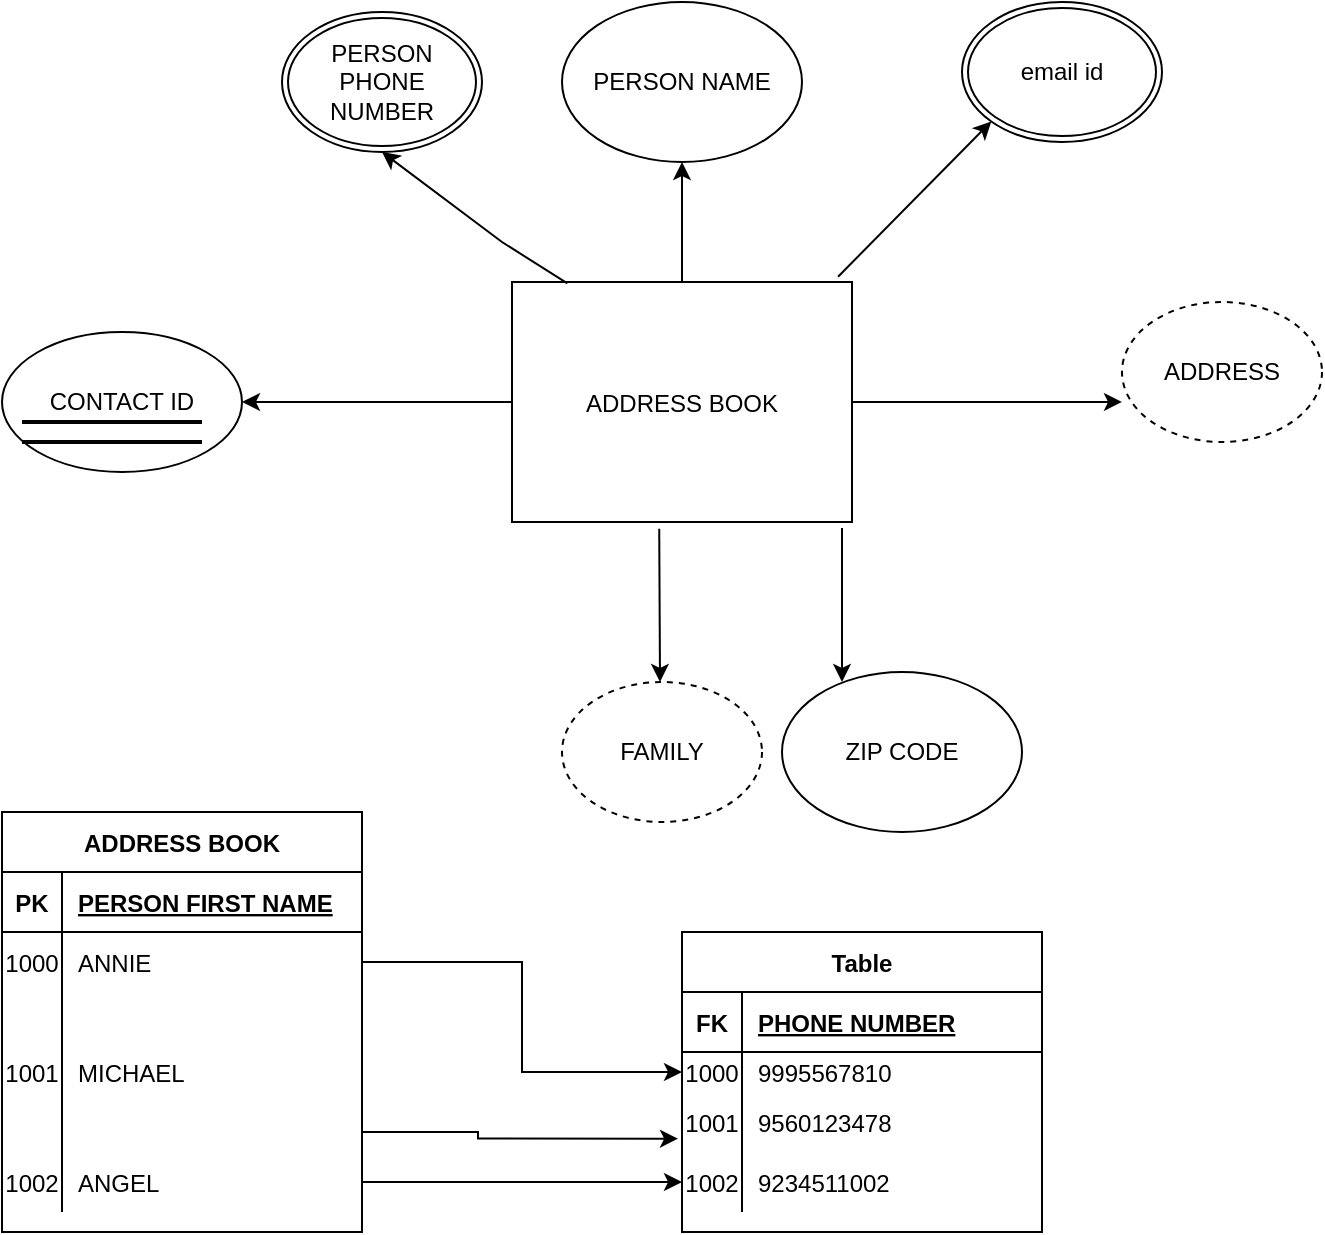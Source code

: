 <mxfile version="16.2.4" type="device"><diagram id="R2lEEEUBdFMjLlhIrx00" name="Page-1"><mxGraphModel dx="782" dy="436" grid="1" gridSize="10" guides="1" tooltips="1" connect="1" arrows="1" fold="1" page="1" pageScale="1" pageWidth="850" pageHeight="1100" math="0" shadow="0" extFonts="Permanent Marker^https://fonts.googleapis.com/css?family=Permanent+Marker"><root><mxCell id="0"/><mxCell id="1" parent="0"/><mxCell id="ecyY_JXDRhunUZYvuRBH-1" value="ADDRESS BOOK" style="EMPLOYEE" parent="1" vertex="1"><mxGeometry x="315" y="180" width="170" height="120" as="geometry"/></mxCell><mxCell id="ecyY_JXDRhunUZYvuRBH-2" value="PERSON NAME" style="ellipse;whiteSpace=wrap;html=1;strokeColor=#000000;" parent="1" vertex="1"><mxGeometry x="340" y="40" width="120" height="80" as="geometry"/></mxCell><mxCell id="ecyY_JXDRhunUZYvuRBH-4" value="" style="endArrow=classic;html=1;rounded=0;" parent="1" edge="1"><mxGeometry width="50" height="50" relative="1" as="geometry"><mxPoint x="400" y="180" as="sourcePoint"/><mxPoint x="400" y="120" as="targetPoint"/></mxGeometry></mxCell><mxCell id="ecyY_JXDRhunUZYvuRBH-8" value="email id" style="ellipse;shape=doubleEllipse;margin=3;whiteSpace=wrap;html=1;align=center;strokeColor=#000000;" parent="1" vertex="1"><mxGeometry x="540" y="40" width="100" height="70" as="geometry"/></mxCell><mxCell id="ecyY_JXDRhunUZYvuRBH-9" value="PERSON&lt;br&gt;PHONE NUMBER" style="ellipse;shape=doubleEllipse;margin=3;whiteSpace=wrap;html=1;align=center;strokeColor=#000000;" parent="1" vertex="1"><mxGeometry x="200" y="45" width="100" height="70" as="geometry"/></mxCell><mxCell id="ecyY_JXDRhunUZYvuRBH-10" value="FAMILY" style="ellipse;whiteSpace=wrap;html=1;align=center;dashed=1;strokeColor=#000000;" parent="1" vertex="1"><mxGeometry x="340" y="380" width="100" height="70" as="geometry"/></mxCell><mxCell id="ecyY_JXDRhunUZYvuRBH-11" value="ADDRESS" style="ellipse;whiteSpace=wrap;html=1;align=center;dashed=1;strokeColor=#000000;" parent="1" vertex="1"><mxGeometry x="620" y="190" width="100" height="70" as="geometry"/></mxCell><mxCell id="ecyY_JXDRhunUZYvuRBH-12" value="ZIP CODE" style="ellipse;whiteSpace=wrap;html=1;strokeColor=#000000;" parent="1" vertex="1"><mxGeometry x="450" y="375" width="120" height="80" as="geometry"/></mxCell><mxCell id="ecyY_JXDRhunUZYvuRBH-18" value="" style="line;strokeWidth=1;rotatable=0;dashed=0;labelPosition=right;align=left;verticalAlign=middle;spacingTop=0;spacingLeft=6;points=[];portConstraint=eastwest;" parent="1" vertex="1"><mxGeometry x="100" y="245" width="60" height="10" as="geometry"/></mxCell><mxCell id="ecyY_JXDRhunUZYvuRBH-19" value="" style="line;strokeWidth=1;rotatable=0;dashed=0;labelPosition=right;align=left;verticalAlign=middle;spacingTop=0;spacingLeft=6;points=[];portConstraint=eastwest;" parent="1" vertex="1"><mxGeometry x="80" y="240" width="60" height="20" as="geometry"/></mxCell><mxCell id="ecyY_JXDRhunUZYvuRBH-25" value="" style="endArrow=classic;html=1;rounded=0;exitX=0;exitY=0.5;exitDx=0;exitDy=0;" parent="1" source="ecyY_JXDRhunUZYvuRBH-1" edge="1"><mxGeometry width="50" height="50" relative="1" as="geometry"><mxPoint x="200" y="250" as="sourcePoint"/><mxPoint x="180" y="240" as="targetPoint"/></mxGeometry></mxCell><mxCell id="ecyY_JXDRhunUZYvuRBH-26" value="CONTACT ID" style="ellipse;whiteSpace=wrap;html=1;strokeColor=#000000;" parent="1" vertex="1"><mxGeometry x="60" y="205" width="120" height="70" as="geometry"/></mxCell><mxCell id="ecyY_JXDRhunUZYvuRBH-28" value="" style="line;strokeWidth=2;html=1;" parent="1" vertex="1"><mxGeometry x="70" y="255" width="90" height="10" as="geometry"/></mxCell><mxCell id="ecyY_JXDRhunUZYvuRBH-29" value="" style="line;strokeWidth=2;html=1;" parent="1" vertex="1"><mxGeometry x="70" y="245" width="90" height="10" as="geometry"/></mxCell><mxCell id="ecyY_JXDRhunUZYvuRBH-32" value="" style="endArrow=classic;html=1;rounded=0;entryX=0.5;entryY=1;entryDx=0;entryDy=0;exitX=0.163;exitY=0.006;exitDx=0;exitDy=0;exitPerimeter=0;" parent="1" source="ecyY_JXDRhunUZYvuRBH-1" target="ecyY_JXDRhunUZYvuRBH-9" edge="1"><mxGeometry width="50" height="50" relative="1" as="geometry"><mxPoint x="410" y="190" as="sourcePoint"/><mxPoint x="410" y="130" as="targetPoint"/><Array as="points"><mxPoint x="310" y="160"/></Array></mxGeometry></mxCell><mxCell id="ecyY_JXDRhunUZYvuRBH-34" value="" style="endArrow=classic;html=1;rounded=0;entryX=0;entryY=1;entryDx=0;entryDy=0;exitX=0.959;exitY=-0.022;exitDx=0;exitDy=0;exitPerimeter=0;" parent="1" source="ecyY_JXDRhunUZYvuRBH-1" target="ecyY_JXDRhunUZYvuRBH-8" edge="1"><mxGeometry width="50" height="50" relative="1" as="geometry"><mxPoint x="352.71" y="190.72" as="sourcePoint"/><mxPoint x="260" y="125" as="targetPoint"/><Array as="points"/></mxGeometry></mxCell><mxCell id="ecyY_JXDRhunUZYvuRBH-35" value="" style="endArrow=classic;html=1;rounded=0;entryX=0;entryY=0.714;entryDx=0;entryDy=0;entryPerimeter=0;exitX=1;exitY=0.5;exitDx=0;exitDy=0;" parent="1" source="ecyY_JXDRhunUZYvuRBH-1" target="ecyY_JXDRhunUZYvuRBH-11" edge="1"><mxGeometry width="50" height="50" relative="1" as="geometry"><mxPoint x="500" y="240" as="sourcePoint"/><mxPoint x="560.005" y="177.389" as="targetPoint"/><Array as="points"><mxPoint x="520" y="240"/><mxPoint x="510" y="240"/></Array></mxGeometry></mxCell><mxCell id="ecyY_JXDRhunUZYvuRBH-41" value="" style="endArrow=classic;html=1;rounded=0;exitX=0.433;exitY=1.028;exitDx=0;exitDy=0;exitPerimeter=0;" parent="1" source="ecyY_JXDRhunUZYvuRBH-1" edge="1"><mxGeometry width="50" height="50" relative="1" as="geometry"><mxPoint x="430" y="380" as="sourcePoint"/><mxPoint x="389" y="380" as="targetPoint"/></mxGeometry></mxCell><mxCell id="ecyY_JXDRhunUZYvuRBH-44" value="" style="endArrow=classic;html=1;rounded=0;" parent="1" edge="1"><mxGeometry width="50" height="50" relative="1" as="geometry"><mxPoint x="480" y="303" as="sourcePoint"/><mxPoint x="480" y="380" as="targetPoint"/><Array as="points"/></mxGeometry></mxCell><mxCell id="ecyY_JXDRhunUZYvuRBH-58" value="ADDRESS BOOK" style="shape=table;startSize=30;container=1;collapsible=1;childLayout=tableLayout;fixedRows=1;rowLines=0;fontStyle=1;align=center;resizeLast=1;strokeColor=#000000;" parent="1" vertex="1"><mxGeometry x="60" y="445" width="180" height="210" as="geometry"/></mxCell><mxCell id="ecyY_JXDRhunUZYvuRBH-59" value="" style="shape=tableRow;horizontal=0;startSize=0;swimlaneHead=0;swimlaneBody=0;fillColor=none;collapsible=0;dropTarget=0;points=[[0,0.5],[1,0.5]];portConstraint=eastwest;top=0;left=0;right=0;bottom=1;strokeColor=#000000;" parent="ecyY_JXDRhunUZYvuRBH-58" vertex="1"><mxGeometry y="30" width="180" height="30" as="geometry"/></mxCell><mxCell id="ecyY_JXDRhunUZYvuRBH-60" value="PK" style="shape=partialRectangle;connectable=0;fillColor=none;top=0;left=0;bottom=0;right=0;fontStyle=1;overflow=hidden;strokeColor=#000000;" parent="ecyY_JXDRhunUZYvuRBH-59" vertex="1"><mxGeometry width="30" height="30" as="geometry"><mxRectangle width="30" height="30" as="alternateBounds"/></mxGeometry></mxCell><mxCell id="ecyY_JXDRhunUZYvuRBH-61" value="PERSON FIRST NAME" style="shape=partialRectangle;connectable=0;fillColor=none;top=0;left=0;bottom=0;right=0;align=left;spacingLeft=6;fontStyle=5;overflow=hidden;strokeColor=#000000;" parent="ecyY_JXDRhunUZYvuRBH-59" vertex="1"><mxGeometry x="30" width="150" height="30" as="geometry"><mxRectangle width="150" height="30" as="alternateBounds"/></mxGeometry></mxCell><mxCell id="ecyY_JXDRhunUZYvuRBH-62" value="" style="shape=tableRow;horizontal=0;startSize=0;swimlaneHead=0;swimlaneBody=0;fillColor=none;collapsible=0;dropTarget=0;points=[[0,0.5],[1,0.5]];portConstraint=eastwest;top=0;left=0;right=0;bottom=0;strokeColor=#000000;" parent="ecyY_JXDRhunUZYvuRBH-58" vertex="1"><mxGeometry y="60" width="180" height="30" as="geometry"/></mxCell><mxCell id="ecyY_JXDRhunUZYvuRBH-63" value="1000" style="shape=partialRectangle;connectable=0;fillColor=none;top=0;left=0;bottom=0;right=0;editable=1;overflow=hidden;strokeColor=#000000;" parent="ecyY_JXDRhunUZYvuRBH-62" vertex="1"><mxGeometry width="30" height="30" as="geometry"><mxRectangle width="30" height="30" as="alternateBounds"/></mxGeometry></mxCell><mxCell id="ecyY_JXDRhunUZYvuRBH-64" value="ANNIE" style="shape=partialRectangle;connectable=0;fillColor=none;top=0;left=0;bottom=0;right=0;align=left;spacingLeft=6;overflow=hidden;strokeColor=#000000;" parent="ecyY_JXDRhunUZYvuRBH-62" vertex="1"><mxGeometry x="30" width="150" height="30" as="geometry"><mxRectangle width="150" height="30" as="alternateBounds"/></mxGeometry></mxCell><mxCell id="ecyY_JXDRhunUZYvuRBH-65" value="" style="shape=tableRow;horizontal=0;startSize=0;swimlaneHead=0;swimlaneBody=0;fillColor=none;collapsible=0;dropTarget=0;points=[[0,0.5],[1,0.5]];portConstraint=eastwest;top=0;left=0;right=0;bottom=0;strokeColor=#000000;" parent="ecyY_JXDRhunUZYvuRBH-58" vertex="1"><mxGeometry y="90" width="180" height="80" as="geometry"/></mxCell><mxCell id="ecyY_JXDRhunUZYvuRBH-66" value="1001" style="shape=partialRectangle;connectable=0;fillColor=none;top=0;left=0;bottom=0;right=0;editable=1;overflow=hidden;strokeColor=#000000;" parent="ecyY_JXDRhunUZYvuRBH-65" vertex="1"><mxGeometry width="30" height="80" as="geometry"><mxRectangle width="30" height="80" as="alternateBounds"/></mxGeometry></mxCell><mxCell id="ecyY_JXDRhunUZYvuRBH-67" value="MICHAEL" style="shape=partialRectangle;connectable=0;fillColor=none;top=0;left=0;bottom=0;right=0;align=left;spacingLeft=6;overflow=hidden;strokeColor=#000000;" parent="ecyY_JXDRhunUZYvuRBH-65" vertex="1"><mxGeometry x="30" width="150" height="80" as="geometry"><mxRectangle width="150" height="80" as="alternateBounds"/></mxGeometry></mxCell><mxCell id="ecyY_JXDRhunUZYvuRBH-68" value="" style="shape=tableRow;horizontal=0;startSize=0;swimlaneHead=0;swimlaneBody=0;fillColor=none;collapsible=0;dropTarget=0;points=[[0,0.5],[1,0.5]];portConstraint=eastwest;top=0;left=0;right=0;bottom=0;strokeColor=#000000;" parent="ecyY_JXDRhunUZYvuRBH-58" vertex="1"><mxGeometry y="170" width="180" height="30" as="geometry"/></mxCell><mxCell id="ecyY_JXDRhunUZYvuRBH-69" value="1002" style="shape=partialRectangle;connectable=0;fillColor=none;top=0;left=0;bottom=0;right=0;editable=1;overflow=hidden;strokeColor=#000000;" parent="ecyY_JXDRhunUZYvuRBH-68" vertex="1"><mxGeometry width="30" height="30" as="geometry"><mxRectangle width="30" height="30" as="alternateBounds"/></mxGeometry></mxCell><mxCell id="ecyY_JXDRhunUZYvuRBH-70" value="ANGEL" style="shape=partialRectangle;connectable=0;fillColor=none;top=0;left=0;bottom=0;right=0;align=left;spacingLeft=6;overflow=hidden;strokeColor=#000000;" parent="ecyY_JXDRhunUZYvuRBH-68" vertex="1"><mxGeometry x="30" width="150" height="30" as="geometry"><mxRectangle width="150" height="30" as="alternateBounds"/></mxGeometry></mxCell><mxCell id="ecyY_JXDRhunUZYvuRBH-110" value="Table" style="shape=table;startSize=30;container=1;collapsible=1;childLayout=tableLayout;fixedRows=1;rowLines=0;fontStyle=1;align=center;resizeLast=1;strokeColor=#000000;" parent="1" vertex="1"><mxGeometry x="400" y="505" width="180" height="150" as="geometry"/></mxCell><mxCell id="ecyY_JXDRhunUZYvuRBH-111" value="" style="shape=tableRow;horizontal=0;startSize=0;swimlaneHead=0;swimlaneBody=0;fillColor=none;collapsible=0;dropTarget=0;points=[[0,0.5],[1,0.5]];portConstraint=eastwest;top=0;left=0;right=0;bottom=1;strokeColor=#000000;" parent="ecyY_JXDRhunUZYvuRBH-110" vertex="1"><mxGeometry y="30" width="180" height="30" as="geometry"/></mxCell><mxCell id="ecyY_JXDRhunUZYvuRBH-112" value="FK" style="shape=partialRectangle;connectable=0;fillColor=none;top=0;left=0;bottom=0;right=0;fontStyle=1;overflow=hidden;strokeColor=#000000;" parent="ecyY_JXDRhunUZYvuRBH-111" vertex="1"><mxGeometry width="30" height="30" as="geometry"><mxRectangle width="30" height="30" as="alternateBounds"/></mxGeometry></mxCell><mxCell id="ecyY_JXDRhunUZYvuRBH-113" value="PHONE NUMBER" style="shape=partialRectangle;connectable=0;fillColor=none;top=0;left=0;bottom=0;right=0;align=left;spacingLeft=6;fontStyle=5;overflow=hidden;strokeColor=#000000;" parent="ecyY_JXDRhunUZYvuRBH-111" vertex="1"><mxGeometry x="30" width="150" height="30" as="geometry"><mxRectangle width="150" height="30" as="alternateBounds"/></mxGeometry></mxCell><mxCell id="ecyY_JXDRhunUZYvuRBH-114" value="" style="shape=tableRow;horizontal=0;startSize=0;swimlaneHead=0;swimlaneBody=0;fillColor=none;collapsible=0;dropTarget=0;points=[[0,0.5],[1,0.5]];portConstraint=eastwest;top=0;left=0;right=0;bottom=0;strokeColor=#000000;" parent="ecyY_JXDRhunUZYvuRBH-110" vertex="1"><mxGeometry y="60" width="180" height="20" as="geometry"/></mxCell><mxCell id="ecyY_JXDRhunUZYvuRBH-115" value="1000" style="shape=partialRectangle;connectable=0;fillColor=none;top=0;left=0;bottom=0;right=0;editable=1;overflow=hidden;strokeColor=#000000;" parent="ecyY_JXDRhunUZYvuRBH-114" vertex="1"><mxGeometry width="30" height="20" as="geometry"><mxRectangle width="30" height="20" as="alternateBounds"/></mxGeometry></mxCell><mxCell id="ecyY_JXDRhunUZYvuRBH-116" value="9995567810" style="shape=partialRectangle;connectable=0;fillColor=none;top=0;left=0;bottom=0;right=0;align=left;spacingLeft=6;overflow=hidden;strokeColor=#000000;" parent="ecyY_JXDRhunUZYvuRBH-114" vertex="1"><mxGeometry x="30" width="150" height="20" as="geometry"><mxRectangle width="150" height="20" as="alternateBounds"/></mxGeometry></mxCell><mxCell id="ecyY_JXDRhunUZYvuRBH-117" value="" style="shape=tableRow;horizontal=0;startSize=0;swimlaneHead=0;swimlaneBody=0;fillColor=none;collapsible=0;dropTarget=0;points=[[0,0.5],[1,0.5]];portConstraint=eastwest;top=0;left=0;right=0;bottom=0;strokeColor=#000000;" parent="ecyY_JXDRhunUZYvuRBH-110" vertex="1"><mxGeometry y="80" width="180" height="30" as="geometry"/></mxCell><mxCell id="ecyY_JXDRhunUZYvuRBH-118" value="1001" style="shape=partialRectangle;connectable=0;fillColor=none;top=0;left=0;bottom=0;right=0;editable=1;overflow=hidden;strokeColor=#000000;" parent="ecyY_JXDRhunUZYvuRBH-117" vertex="1"><mxGeometry width="30" height="30" as="geometry"><mxRectangle width="30" height="30" as="alternateBounds"/></mxGeometry></mxCell><mxCell id="ecyY_JXDRhunUZYvuRBH-119" value="9560123478" style="shape=partialRectangle;connectable=0;fillColor=none;top=0;left=0;bottom=0;right=0;align=left;spacingLeft=6;overflow=hidden;strokeColor=#000000;" parent="ecyY_JXDRhunUZYvuRBH-117" vertex="1"><mxGeometry x="30" width="150" height="30" as="geometry"><mxRectangle width="150" height="30" as="alternateBounds"/></mxGeometry></mxCell><mxCell id="ecyY_JXDRhunUZYvuRBH-120" value="" style="shape=tableRow;horizontal=0;startSize=0;swimlaneHead=0;swimlaneBody=0;fillColor=none;collapsible=0;dropTarget=0;points=[[0,0.5],[1,0.5]];portConstraint=eastwest;top=0;left=0;right=0;bottom=0;strokeColor=#000000;" parent="ecyY_JXDRhunUZYvuRBH-110" vertex="1"><mxGeometry y="110" width="180" height="30" as="geometry"/></mxCell><mxCell id="ecyY_JXDRhunUZYvuRBH-121" value="1002" style="shape=partialRectangle;connectable=0;fillColor=none;top=0;left=0;bottom=0;right=0;editable=1;overflow=hidden;strokeColor=#000000;" parent="ecyY_JXDRhunUZYvuRBH-120" vertex="1"><mxGeometry width="30" height="30" as="geometry"><mxRectangle width="30" height="30" as="alternateBounds"/></mxGeometry></mxCell><mxCell id="ecyY_JXDRhunUZYvuRBH-122" value="9234511002" style="shape=partialRectangle;connectable=0;fillColor=none;top=0;left=0;bottom=0;right=0;align=left;spacingLeft=6;overflow=hidden;strokeColor=#000000;" parent="ecyY_JXDRhunUZYvuRBH-120" vertex="1"><mxGeometry x="30" width="150" height="30" as="geometry"><mxRectangle width="150" height="30" as="alternateBounds"/></mxGeometry></mxCell><mxCell id="ecyY_JXDRhunUZYvuRBH-123" style="edgeStyle=orthogonalEdgeStyle;rounded=0;orthogonalLoop=1;jettySize=auto;html=1;exitX=1;exitY=0.5;exitDx=0;exitDy=0;entryX=0;entryY=0.5;entryDx=0;entryDy=0;" parent="1" source="ecyY_JXDRhunUZYvuRBH-62" target="ecyY_JXDRhunUZYvuRBH-114" edge="1"><mxGeometry relative="1" as="geometry"><mxPoint x="280" y="560" as="targetPoint"/></mxGeometry></mxCell><mxCell id="ecyY_JXDRhunUZYvuRBH-124" style="edgeStyle=orthogonalEdgeStyle;rounded=0;orthogonalLoop=1;jettySize=auto;html=1;exitX=1;exitY=0.5;exitDx=0;exitDy=0;entryX=-0.011;entryY=0.778;entryDx=0;entryDy=0;entryPerimeter=0;" parent="1" source="ecyY_JXDRhunUZYvuRBH-65" target="ecyY_JXDRhunUZYvuRBH-117" edge="1"><mxGeometry relative="1" as="geometry"><Array as="points"><mxPoint x="240" y="605"/><mxPoint x="298" y="605"/></Array></mxGeometry></mxCell><mxCell id="ecyY_JXDRhunUZYvuRBH-125" style="edgeStyle=orthogonalEdgeStyle;rounded=0;orthogonalLoop=1;jettySize=auto;html=1;exitX=1;exitY=0.5;exitDx=0;exitDy=0;" parent="1" source="ecyY_JXDRhunUZYvuRBH-68" target="ecyY_JXDRhunUZYvuRBH-120" edge="1"><mxGeometry relative="1" as="geometry"/></mxCell></root></mxGraphModel></diagram></mxfile>